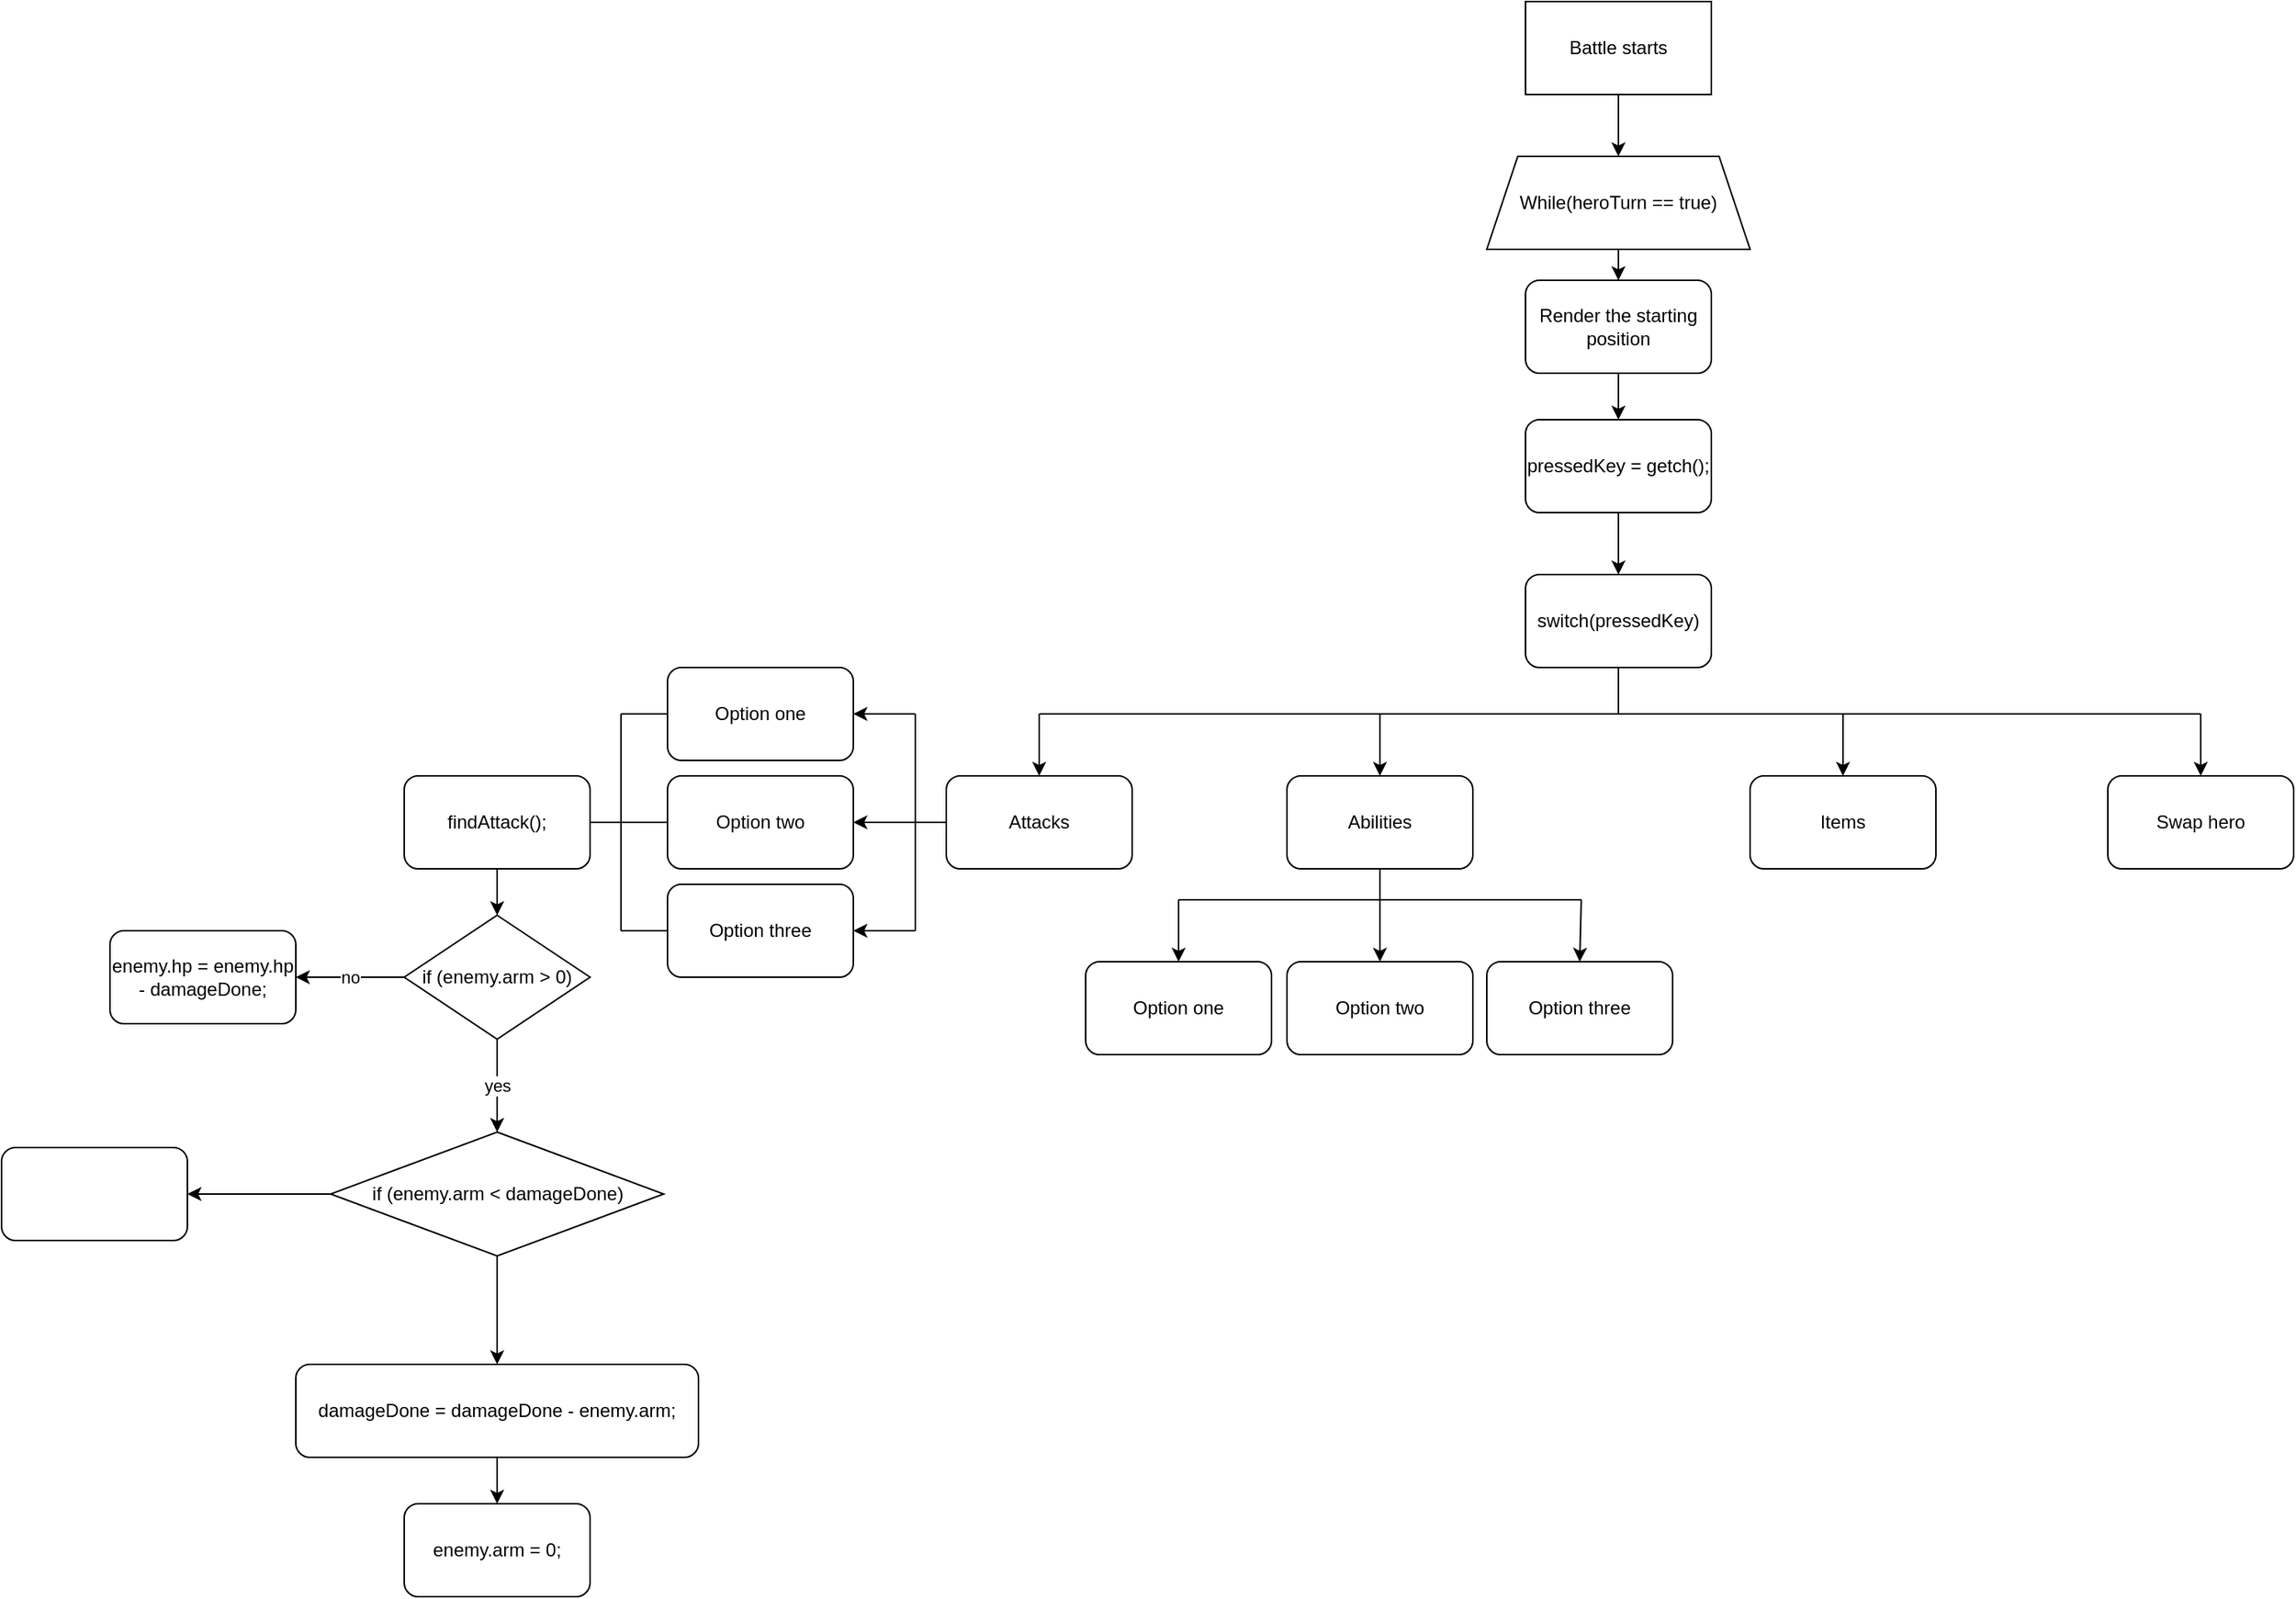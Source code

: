 <mxfile version="21.3.7" type="github">
  <diagram name="Stránka-1" id="LjdzmIXZPdjBEPaZL0FA">
    <mxGraphModel dx="2220" dy="766" grid="1" gridSize="10" guides="1" tooltips="1" connect="1" arrows="1" fold="1" page="1" pageScale="1" pageWidth="827" pageHeight="1169" math="0" shadow="0">
      <root>
        <mxCell id="0" />
        <mxCell id="1" parent="0" />
        <mxCell id="qTOq2X53uiqUG8-CeUMc-4" value="" style="edgeStyle=orthogonalEdgeStyle;rounded=0;orthogonalLoop=1;jettySize=auto;html=1;" edge="1" parent="1" source="qTOq2X53uiqUG8-CeUMc-1" target="qTOq2X53uiqUG8-CeUMc-3">
          <mxGeometry relative="1" as="geometry" />
        </mxCell>
        <mxCell id="qTOq2X53uiqUG8-CeUMc-1" value="Battle starts" style="rounded=0;whiteSpace=wrap;html=1;" vertex="1" parent="1">
          <mxGeometry x="354" y="20" width="120" height="60" as="geometry" />
        </mxCell>
        <mxCell id="qTOq2X53uiqUG8-CeUMc-6" value="" style="edgeStyle=orthogonalEdgeStyle;rounded=0;orthogonalLoop=1;jettySize=auto;html=1;" edge="1" parent="1" source="qTOq2X53uiqUG8-CeUMc-3" target="qTOq2X53uiqUG8-CeUMc-5">
          <mxGeometry relative="1" as="geometry" />
        </mxCell>
        <mxCell id="qTOq2X53uiqUG8-CeUMc-3" value="While(heroTurn == true)" style="shape=trapezoid;perimeter=trapezoidPerimeter;whiteSpace=wrap;html=1;fixedSize=1;" vertex="1" parent="1">
          <mxGeometry x="329" y="120" width="170" height="60" as="geometry" />
        </mxCell>
        <mxCell id="qTOq2X53uiqUG8-CeUMc-8" value="" style="edgeStyle=orthogonalEdgeStyle;rounded=0;orthogonalLoop=1;jettySize=auto;html=1;" edge="1" parent="1" source="qTOq2X53uiqUG8-CeUMc-5" target="qTOq2X53uiqUG8-CeUMc-7">
          <mxGeometry relative="1" as="geometry" />
        </mxCell>
        <mxCell id="qTOq2X53uiqUG8-CeUMc-5" value="Render the starting position" style="rounded=1;whiteSpace=wrap;html=1;" vertex="1" parent="1">
          <mxGeometry x="354" y="200" width="120" height="60" as="geometry" />
        </mxCell>
        <mxCell id="qTOq2X53uiqUG8-CeUMc-10" value="" style="edgeStyle=orthogonalEdgeStyle;rounded=0;orthogonalLoop=1;jettySize=auto;html=1;" edge="1" parent="1" source="qTOq2X53uiqUG8-CeUMc-7" target="qTOq2X53uiqUG8-CeUMc-9">
          <mxGeometry relative="1" as="geometry" />
        </mxCell>
        <mxCell id="qTOq2X53uiqUG8-CeUMc-7" value="pressedKey = getch();" style="rounded=1;whiteSpace=wrap;html=1;" vertex="1" parent="1">
          <mxGeometry x="354" y="290" width="120" height="60" as="geometry" />
        </mxCell>
        <mxCell id="qTOq2X53uiqUG8-CeUMc-9" value="switch(pressedKey)" style="rounded=1;whiteSpace=wrap;html=1;" vertex="1" parent="1">
          <mxGeometry x="354" y="390" width="120" height="60" as="geometry" />
        </mxCell>
        <mxCell id="qTOq2X53uiqUG8-CeUMc-11" value="Attacks" style="rounded=1;whiteSpace=wrap;html=1;" vertex="1" parent="1">
          <mxGeometry x="-20" y="520" width="120" height="60" as="geometry" />
        </mxCell>
        <mxCell id="qTOq2X53uiqUG8-CeUMc-12" value="Abilities" style="rounded=1;whiteSpace=wrap;html=1;" vertex="1" parent="1">
          <mxGeometry x="200" y="520" width="120" height="60" as="geometry" />
        </mxCell>
        <mxCell id="qTOq2X53uiqUG8-CeUMc-13" value="Items" style="rounded=1;whiteSpace=wrap;html=1;" vertex="1" parent="1">
          <mxGeometry x="499" y="520" width="120" height="60" as="geometry" />
        </mxCell>
        <mxCell id="qTOq2X53uiqUG8-CeUMc-14" value="Swap hero" style="rounded=1;whiteSpace=wrap;html=1;" vertex="1" parent="1">
          <mxGeometry x="730" y="520" width="120" height="60" as="geometry" />
        </mxCell>
        <mxCell id="qTOq2X53uiqUG8-CeUMc-15" value="" style="endArrow=none;html=1;rounded=0;" edge="1" parent="1">
          <mxGeometry width="50" height="50" relative="1" as="geometry">
            <mxPoint x="40" y="480" as="sourcePoint" />
            <mxPoint x="790" y="480" as="targetPoint" />
          </mxGeometry>
        </mxCell>
        <mxCell id="qTOq2X53uiqUG8-CeUMc-16" value="" style="endArrow=none;html=1;rounded=0;entryX=0.5;entryY=1;entryDx=0;entryDy=0;" edge="1" parent="1" target="qTOq2X53uiqUG8-CeUMc-9">
          <mxGeometry width="50" height="50" relative="1" as="geometry">
            <mxPoint x="414" y="480" as="sourcePoint" />
            <mxPoint x="440" y="480" as="targetPoint" />
          </mxGeometry>
        </mxCell>
        <mxCell id="qTOq2X53uiqUG8-CeUMc-17" value="" style="endArrow=classic;html=1;rounded=0;entryX=0.5;entryY=0;entryDx=0;entryDy=0;" edge="1" parent="1" target="qTOq2X53uiqUG8-CeUMc-11">
          <mxGeometry width="50" height="50" relative="1" as="geometry">
            <mxPoint x="40" y="480" as="sourcePoint" />
            <mxPoint x="440" y="480" as="targetPoint" />
          </mxGeometry>
        </mxCell>
        <mxCell id="qTOq2X53uiqUG8-CeUMc-18" value="" style="endArrow=classic;html=1;rounded=0;entryX=0.5;entryY=0;entryDx=0;entryDy=0;" edge="1" parent="1" target="qTOq2X53uiqUG8-CeUMc-12">
          <mxGeometry width="50" height="50" relative="1" as="geometry">
            <mxPoint x="260" y="480" as="sourcePoint" />
            <mxPoint x="440" y="480" as="targetPoint" />
          </mxGeometry>
        </mxCell>
        <mxCell id="qTOq2X53uiqUG8-CeUMc-19" value="" style="endArrow=classic;html=1;rounded=0;entryX=0.5;entryY=0;entryDx=0;entryDy=0;" edge="1" parent="1" target="qTOq2X53uiqUG8-CeUMc-13">
          <mxGeometry width="50" height="50" relative="1" as="geometry">
            <mxPoint x="559" y="480" as="sourcePoint" />
            <mxPoint x="440" y="480" as="targetPoint" />
          </mxGeometry>
        </mxCell>
        <mxCell id="qTOq2X53uiqUG8-CeUMc-20" value="" style="endArrow=classic;html=1;rounded=0;entryX=0.5;entryY=0;entryDx=0;entryDy=0;" edge="1" parent="1" target="qTOq2X53uiqUG8-CeUMc-14">
          <mxGeometry width="50" height="50" relative="1" as="geometry">
            <mxPoint x="790" y="480" as="sourcePoint" />
            <mxPoint x="440" y="480" as="targetPoint" />
          </mxGeometry>
        </mxCell>
        <mxCell id="qTOq2X53uiqUG8-CeUMc-21" value="Option one" style="rounded=1;whiteSpace=wrap;html=1;" vertex="1" parent="1">
          <mxGeometry x="-200" y="450" width="120" height="60" as="geometry" />
        </mxCell>
        <mxCell id="qTOq2X53uiqUG8-CeUMc-22" value="Option two" style="rounded=1;whiteSpace=wrap;html=1;" vertex="1" parent="1">
          <mxGeometry x="-200" y="520" width="120" height="60" as="geometry" />
        </mxCell>
        <mxCell id="qTOq2X53uiqUG8-CeUMc-23" value="Option three" style="rounded=1;whiteSpace=wrap;html=1;" vertex="1" parent="1">
          <mxGeometry x="-200" y="590" width="120" height="60" as="geometry" />
        </mxCell>
        <mxCell id="qTOq2X53uiqUG8-CeUMc-24" value="" style="endArrow=none;html=1;rounded=0;" edge="1" parent="1">
          <mxGeometry width="50" height="50" relative="1" as="geometry">
            <mxPoint x="-40" y="480" as="sourcePoint" />
            <mxPoint x="-40" y="620" as="targetPoint" />
          </mxGeometry>
        </mxCell>
        <mxCell id="qTOq2X53uiqUG8-CeUMc-25" value="" style="endArrow=none;html=1;rounded=0;entryX=0;entryY=0.5;entryDx=0;entryDy=0;" edge="1" parent="1" target="qTOq2X53uiqUG8-CeUMc-11">
          <mxGeometry width="50" height="50" relative="1" as="geometry">
            <mxPoint x="-40" y="550" as="sourcePoint" />
            <mxPoint x="440" y="480" as="targetPoint" />
          </mxGeometry>
        </mxCell>
        <mxCell id="qTOq2X53uiqUG8-CeUMc-26" value="Option one" style="rounded=1;whiteSpace=wrap;html=1;" vertex="1" parent="1">
          <mxGeometry x="70" y="640" width="120" height="60" as="geometry" />
        </mxCell>
        <mxCell id="qTOq2X53uiqUG8-CeUMc-27" value="Option two" style="rounded=1;whiteSpace=wrap;html=1;" vertex="1" parent="1">
          <mxGeometry x="200" y="640" width="120" height="60" as="geometry" />
        </mxCell>
        <mxCell id="qTOq2X53uiqUG8-CeUMc-28" value="Option three" style="rounded=1;whiteSpace=wrap;html=1;" vertex="1" parent="1">
          <mxGeometry x="329" y="640" width="120" height="60" as="geometry" />
        </mxCell>
        <mxCell id="qTOq2X53uiqUG8-CeUMc-29" value="" style="endArrow=none;html=1;rounded=0;" edge="1" parent="1">
          <mxGeometry width="50" height="50" relative="1" as="geometry">
            <mxPoint x="130" y="600" as="sourcePoint" />
            <mxPoint x="390" y="600" as="targetPoint" />
          </mxGeometry>
        </mxCell>
        <mxCell id="qTOq2X53uiqUG8-CeUMc-30" value="" style="endArrow=classic;html=1;rounded=0;entryX=0.5;entryY=0;entryDx=0;entryDy=0;" edge="1" parent="1" target="qTOq2X53uiqUG8-CeUMc-28">
          <mxGeometry width="50" height="50" relative="1" as="geometry">
            <mxPoint x="390" y="600" as="sourcePoint" />
            <mxPoint x="200" y="610" as="targetPoint" />
          </mxGeometry>
        </mxCell>
        <mxCell id="qTOq2X53uiqUG8-CeUMc-31" value="" style="endArrow=classic;html=1;rounded=0;entryX=0.5;entryY=0;entryDx=0;entryDy=0;" edge="1" parent="1" target="qTOq2X53uiqUG8-CeUMc-27">
          <mxGeometry width="50" height="50" relative="1" as="geometry">
            <mxPoint x="260" y="600" as="sourcePoint" />
            <mxPoint x="200" y="610" as="targetPoint" />
          </mxGeometry>
        </mxCell>
        <mxCell id="qTOq2X53uiqUG8-CeUMc-32" value="" style="endArrow=classic;html=1;rounded=0;entryX=0.5;entryY=0;entryDx=0;entryDy=0;" edge="1" parent="1" target="qTOq2X53uiqUG8-CeUMc-26">
          <mxGeometry width="50" height="50" relative="1" as="geometry">
            <mxPoint x="130" y="600" as="sourcePoint" />
            <mxPoint x="200" y="610" as="targetPoint" />
          </mxGeometry>
        </mxCell>
        <mxCell id="qTOq2X53uiqUG8-CeUMc-33" value="" style="endArrow=classic;html=1;rounded=0;entryX=1;entryY=0.5;entryDx=0;entryDy=0;" edge="1" parent="1" target="qTOq2X53uiqUG8-CeUMc-23">
          <mxGeometry width="50" height="50" relative="1" as="geometry">
            <mxPoint x="-40" y="620" as="sourcePoint" />
            <mxPoint x="200" y="610" as="targetPoint" />
          </mxGeometry>
        </mxCell>
        <mxCell id="qTOq2X53uiqUG8-CeUMc-34" value="" style="endArrow=classic;html=1;rounded=0;entryX=1;entryY=0.5;entryDx=0;entryDy=0;" edge="1" parent="1" target="qTOq2X53uiqUG8-CeUMc-21">
          <mxGeometry width="50" height="50" relative="1" as="geometry">
            <mxPoint x="-40" y="480" as="sourcePoint" />
            <mxPoint x="200" y="610" as="targetPoint" />
          </mxGeometry>
        </mxCell>
        <mxCell id="qTOq2X53uiqUG8-CeUMc-35" value="" style="endArrow=classic;html=1;rounded=0;entryX=1;entryY=0.5;entryDx=0;entryDy=0;" edge="1" parent="1" target="qTOq2X53uiqUG8-CeUMc-22">
          <mxGeometry width="50" height="50" relative="1" as="geometry">
            <mxPoint x="-30" y="550" as="sourcePoint" />
            <mxPoint x="200" y="610" as="targetPoint" />
          </mxGeometry>
        </mxCell>
        <mxCell id="qTOq2X53uiqUG8-CeUMc-36" value="" style="endArrow=none;html=1;rounded=0;entryX=0.5;entryY=1;entryDx=0;entryDy=0;" edge="1" parent="1" target="qTOq2X53uiqUG8-CeUMc-12">
          <mxGeometry width="50" height="50" relative="1" as="geometry">
            <mxPoint x="260" y="610" as="sourcePoint" />
            <mxPoint x="200" y="610" as="targetPoint" />
          </mxGeometry>
        </mxCell>
        <mxCell id="qTOq2X53uiqUG8-CeUMc-56" value="" style="edgeStyle=orthogonalEdgeStyle;rounded=0;orthogonalLoop=1;jettySize=auto;html=1;" edge="1" parent="1" source="qTOq2X53uiqUG8-CeUMc-37" target="qTOq2X53uiqUG8-CeUMc-46">
          <mxGeometry relative="1" as="geometry" />
        </mxCell>
        <mxCell id="qTOq2X53uiqUG8-CeUMc-37" value="findAttack();" style="rounded=1;whiteSpace=wrap;html=1;" vertex="1" parent="1">
          <mxGeometry x="-370" y="520" width="120" height="60" as="geometry" />
        </mxCell>
        <mxCell id="qTOq2X53uiqUG8-CeUMc-38" value="" style="endArrow=none;html=1;rounded=0;" edge="1" parent="1">
          <mxGeometry width="50" height="50" relative="1" as="geometry">
            <mxPoint x="-230" y="480" as="sourcePoint" />
            <mxPoint x="-230" y="620" as="targetPoint" />
          </mxGeometry>
        </mxCell>
        <mxCell id="qTOq2X53uiqUG8-CeUMc-40" value="" style="endArrow=none;html=1;rounded=0;entryX=0;entryY=0.5;entryDx=0;entryDy=0;" edge="1" parent="1" target="qTOq2X53uiqUG8-CeUMc-21">
          <mxGeometry width="50" height="50" relative="1" as="geometry">
            <mxPoint x="-230" y="480" as="sourcePoint" />
            <mxPoint x="-30" y="590" as="targetPoint" />
          </mxGeometry>
        </mxCell>
        <mxCell id="qTOq2X53uiqUG8-CeUMc-41" value="" style="endArrow=none;html=1;rounded=0;entryX=0;entryY=0.5;entryDx=0;entryDy=0;" edge="1" parent="1" target="qTOq2X53uiqUG8-CeUMc-23">
          <mxGeometry width="50" height="50" relative="1" as="geometry">
            <mxPoint x="-230" y="620" as="sourcePoint" />
            <mxPoint x="-30" y="590" as="targetPoint" />
          </mxGeometry>
        </mxCell>
        <mxCell id="qTOq2X53uiqUG8-CeUMc-42" value="" style="endArrow=none;html=1;rounded=0;entryX=0;entryY=0.5;entryDx=0;entryDy=0;" edge="1" parent="1" target="qTOq2X53uiqUG8-CeUMc-22">
          <mxGeometry width="50" height="50" relative="1" as="geometry">
            <mxPoint x="-230" y="550" as="sourcePoint" />
            <mxPoint x="-30" y="590" as="targetPoint" />
          </mxGeometry>
        </mxCell>
        <mxCell id="qTOq2X53uiqUG8-CeUMc-44" value="" style="endArrow=none;html=1;rounded=0;exitX=1;exitY=0.5;exitDx=0;exitDy=0;" edge="1" parent="1" source="qTOq2X53uiqUG8-CeUMc-37">
          <mxGeometry width="50" height="50" relative="1" as="geometry">
            <mxPoint x="-80" y="640" as="sourcePoint" />
            <mxPoint x="-230" y="550" as="targetPoint" />
          </mxGeometry>
        </mxCell>
        <mxCell id="qTOq2X53uiqUG8-CeUMc-45" value="enemy.hp = enemy.hp - damageDone;" style="rounded=1;whiteSpace=wrap;html=1;" vertex="1" parent="1">
          <mxGeometry x="-560" y="620" width="120" height="60" as="geometry" />
        </mxCell>
        <mxCell id="qTOq2X53uiqUG8-CeUMc-48" value="yes" style="edgeStyle=orthogonalEdgeStyle;rounded=0;orthogonalLoop=1;jettySize=auto;html=1;entryX=0.5;entryY=0;entryDx=0;entryDy=0;" edge="1" parent="1" source="qTOq2X53uiqUG8-CeUMc-46" target="qTOq2X53uiqUG8-CeUMc-50">
          <mxGeometry relative="1" as="geometry">
            <mxPoint x="-310" y="740" as="targetPoint" />
          </mxGeometry>
        </mxCell>
        <mxCell id="qTOq2X53uiqUG8-CeUMc-49" value="no" style="edgeStyle=orthogonalEdgeStyle;rounded=0;orthogonalLoop=1;jettySize=auto;html=1;" edge="1" parent="1" source="qTOq2X53uiqUG8-CeUMc-46" target="qTOq2X53uiqUG8-CeUMc-45">
          <mxGeometry relative="1" as="geometry" />
        </mxCell>
        <mxCell id="qTOq2X53uiqUG8-CeUMc-46" value="if (enemy.arm &amp;gt; 0)" style="rhombus;whiteSpace=wrap;html=1;" vertex="1" parent="1">
          <mxGeometry x="-370" y="610" width="120" height="80" as="geometry" />
        </mxCell>
        <mxCell id="qTOq2X53uiqUG8-CeUMc-54" value="" style="edgeStyle=orthogonalEdgeStyle;rounded=0;orthogonalLoop=1;jettySize=auto;html=1;" edge="1" parent="1" source="qTOq2X53uiqUG8-CeUMc-50" target="qTOq2X53uiqUG8-CeUMc-52">
          <mxGeometry relative="1" as="geometry" />
        </mxCell>
        <mxCell id="qTOq2X53uiqUG8-CeUMc-55" value="" style="edgeStyle=orthogonalEdgeStyle;rounded=0;orthogonalLoop=1;jettySize=auto;html=1;" edge="1" parent="1" source="qTOq2X53uiqUG8-CeUMc-50" target="qTOq2X53uiqUG8-CeUMc-53">
          <mxGeometry relative="1" as="geometry" />
        </mxCell>
        <mxCell id="qTOq2X53uiqUG8-CeUMc-50" value="if (enemy.arm &amp;lt; damageDone)" style="rhombus;whiteSpace=wrap;html=1;" vertex="1" parent="1">
          <mxGeometry x="-417.5" y="750" width="215" height="80" as="geometry" />
        </mxCell>
        <mxCell id="qTOq2X53uiqUG8-CeUMc-52" value="" style="rounded=1;whiteSpace=wrap;html=1;" vertex="1" parent="1">
          <mxGeometry x="-630" y="760" width="120" height="60" as="geometry" />
        </mxCell>
        <mxCell id="qTOq2X53uiqUG8-CeUMc-58" value="" style="edgeStyle=orthogonalEdgeStyle;rounded=0;orthogonalLoop=1;jettySize=auto;html=1;" edge="1" parent="1" source="qTOq2X53uiqUG8-CeUMc-53" target="qTOq2X53uiqUG8-CeUMc-57">
          <mxGeometry relative="1" as="geometry" />
        </mxCell>
        <mxCell id="qTOq2X53uiqUG8-CeUMc-53" value="damageDone = damageDone - enemy.arm;" style="rounded=1;whiteSpace=wrap;html=1;" vertex="1" parent="1">
          <mxGeometry x="-440" y="900" width="260" height="60" as="geometry" />
        </mxCell>
        <mxCell id="qTOq2X53uiqUG8-CeUMc-57" value="enemy.arm = 0;" style="rounded=1;whiteSpace=wrap;html=1;" vertex="1" parent="1">
          <mxGeometry x="-370" y="990" width="120" height="60" as="geometry" />
        </mxCell>
      </root>
    </mxGraphModel>
  </diagram>
</mxfile>
